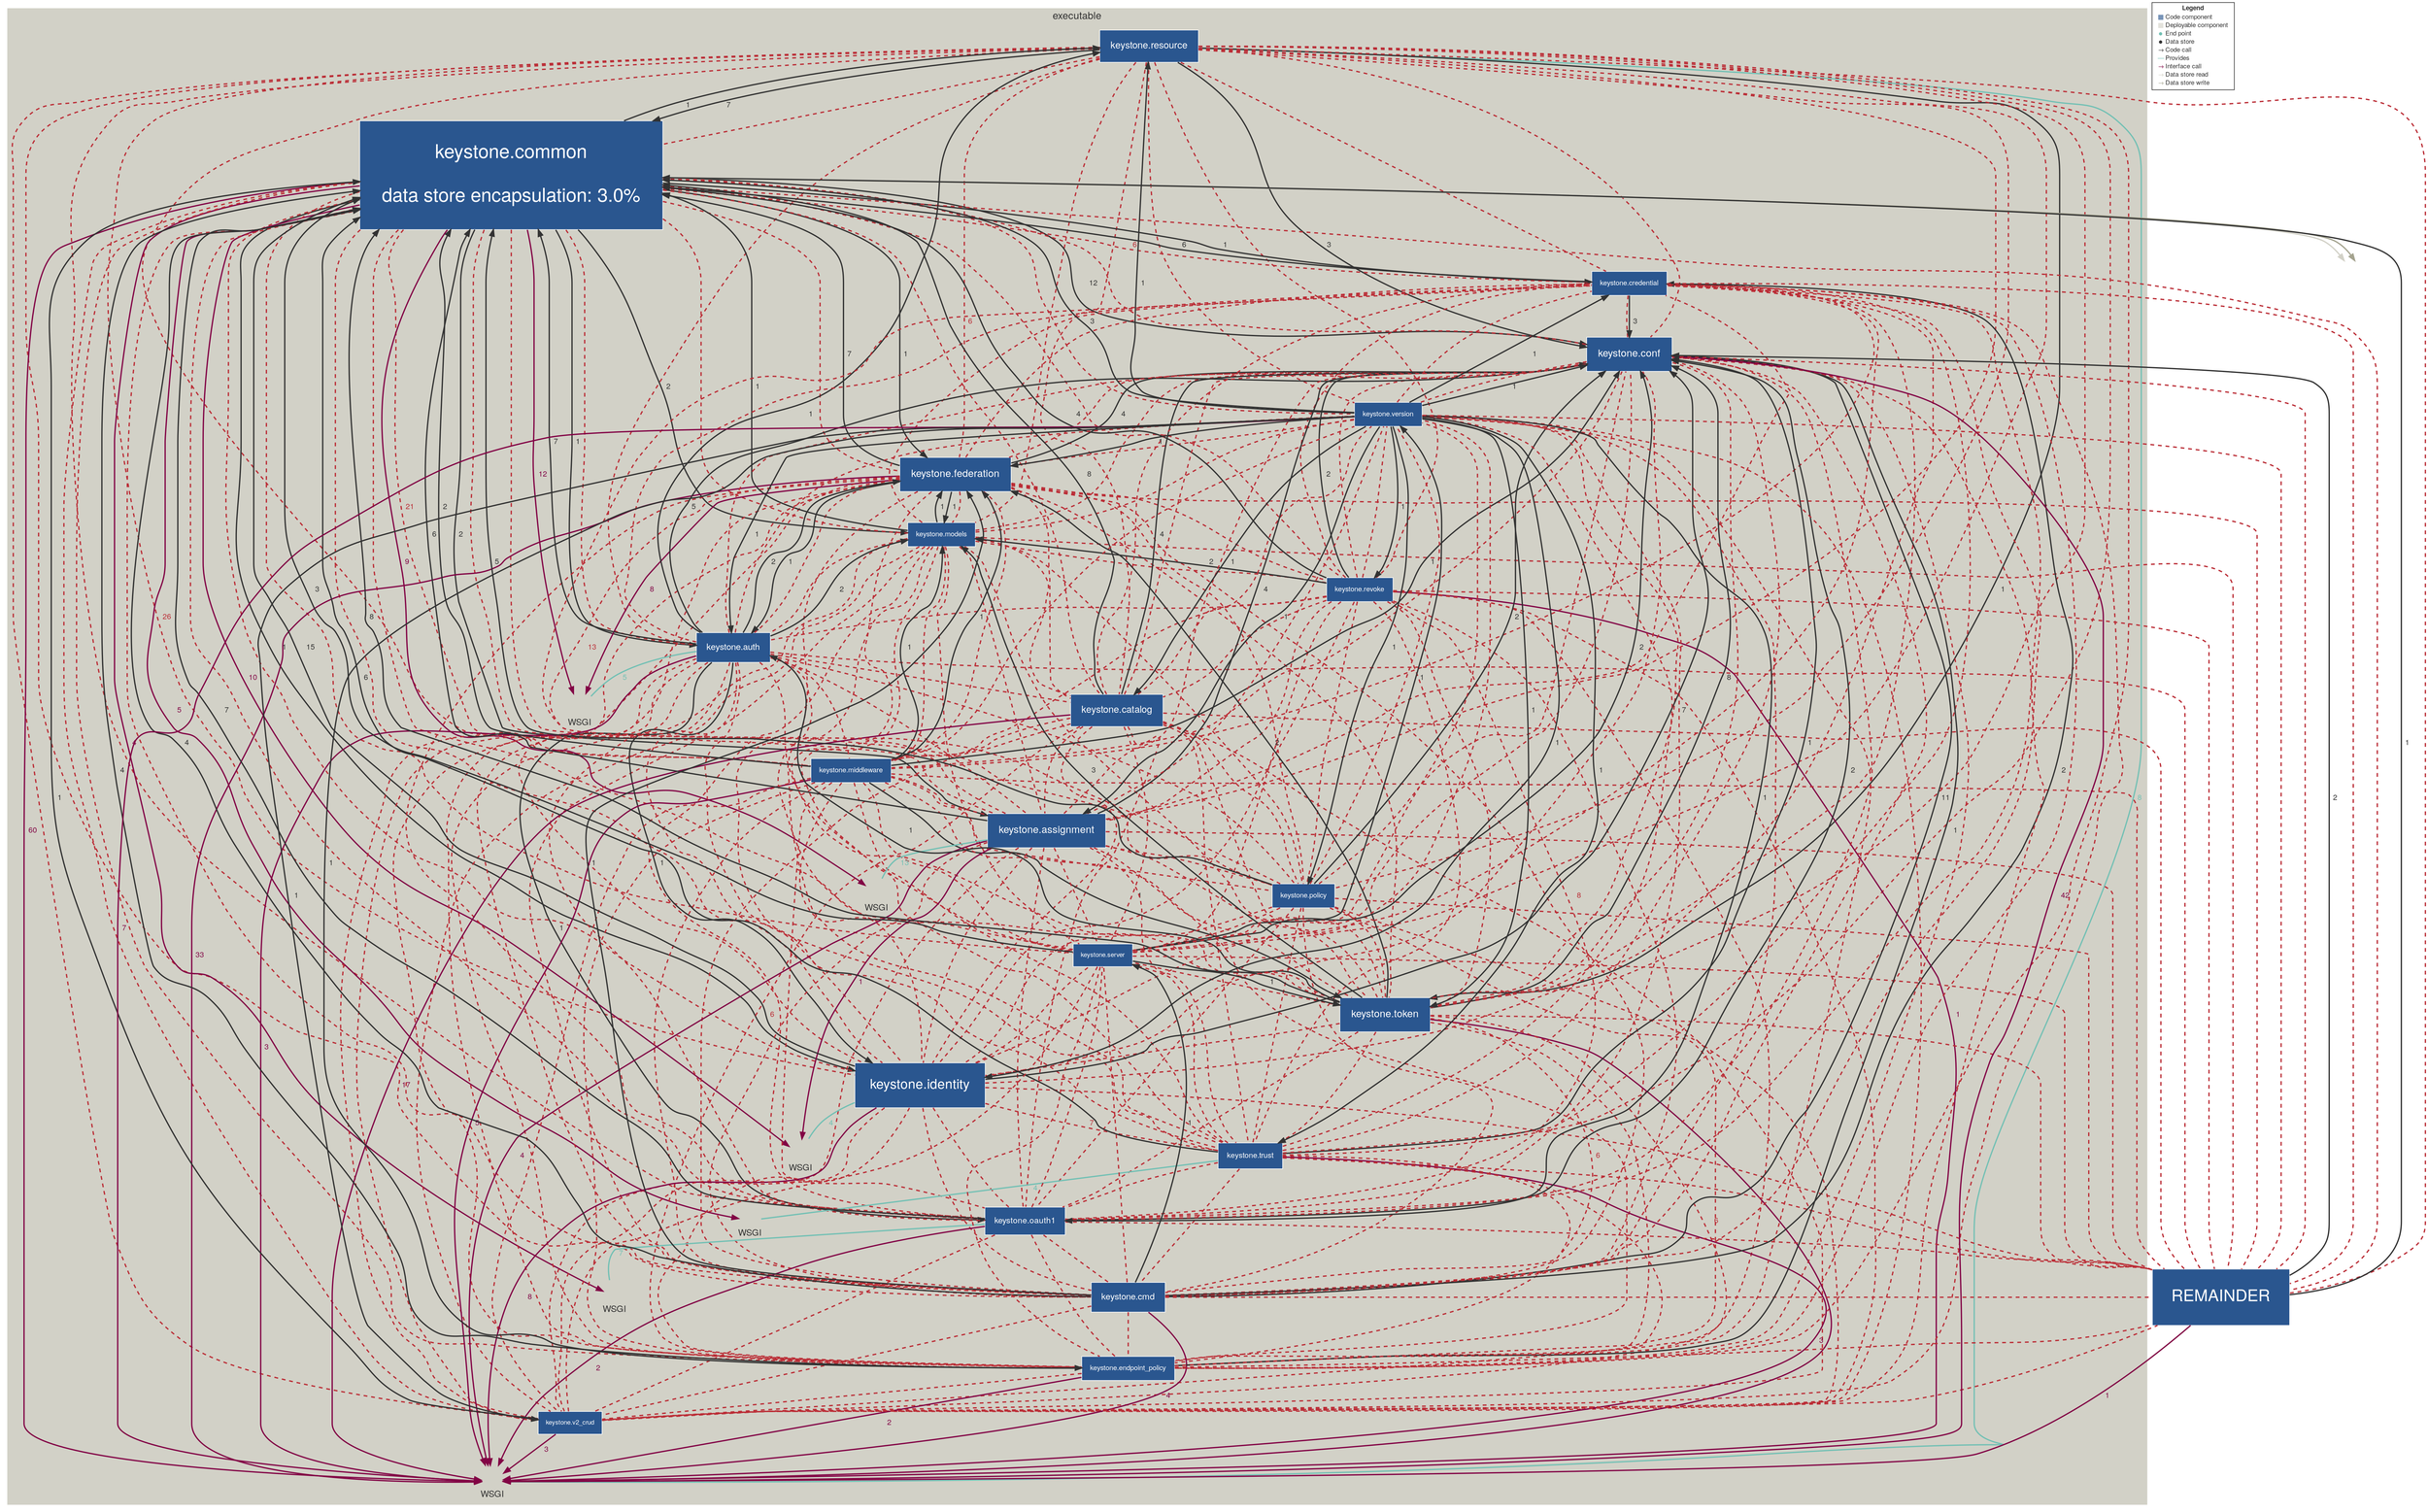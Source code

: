 digraph "Graph" {
compound=true
rankdir=TD
subgraph "cluster-keystone" {
style="filled"
color="#D2D1C7"
fontname="Helvetica Neue"
fontsize="16"
fontcolor="#323232"
label="executable"
"keystone.resource@keystone" [ shape="box" style="filled" fillcolor="#2A568F" penwidth="1" color="#FFFFFF" fontname="Helvetica Neue" fontcolor="#FFFFFF" fontsize="15" margin="0.24" label="keystone.resource" ]
"INTERFACE-WSGI@keystone.resource@keystone" [ shape="box" penwidth="0" fontname="Helvetica Neue" fontcolor="#323232" fontsize="14" image="icon-endpoint.png" width="0.500" height="0.750" fixedsize="true" labelloc="b" label="WSGI" ]
"keystone.common@keystone" [ shape="box" style="filled" fillcolor="#2A568F" penwidth="1" color="#FFFFFF" fontname="Helvetica Neue" fontcolor="#FFFFFF" fontsize="30" margin="0.48" label="keystone.common

data store encapsulation: 3.0%" ]
"keystone.federation@keystone" [ shape="box" style="filled" fillcolor="#2A568F" penwidth="1" color="#FFFFFF" fontname="Helvetica Neue" fontcolor="#FFFFFF" fontsize="16" margin="0.256" label="keystone.federation" ]
"keystone.models@keystone" [ shape="box" style="filled" fillcolor="#2A568F" penwidth="1" color="#FFFFFF" fontname="Helvetica Neue" fontcolor="#FFFFFF" fontsize="11" margin="0.176" label="keystone.models" ]
"keystone.revoke@keystone" [ shape="box" style="filled" fillcolor="#2A568F" penwidth="1" color="#FFFFFF" fontname="Helvetica Neue" fontcolor="#FFFFFF" fontsize="11" margin="0.176" label="keystone.revoke" ]
"keystone.auth@keystone" [ shape="box" style="filled" fillcolor="#2A568F" penwidth="1" color="#FFFFFF" fontname="Helvetica Neue" fontcolor="#FFFFFF" fontsize="14" margin="0.224" label="keystone.auth" ]
"INTERFACE-WSGI@keystone.auth@keystone" [ shape="box" penwidth="0" fontname="Helvetica Neue" fontcolor="#323232" fontsize="14" image="icon-endpoint.png" width="0.500" height="0.750" fixedsize="true" labelloc="b" label="WSGI" ]
"keystone.catalog@keystone" [ shape="box" style="filled" fillcolor="#2A568F" penwidth="1" color="#FFFFFF" fontname="Helvetica Neue" fontcolor="#FFFFFF" fontsize="15" margin="0.24" label="keystone.catalog" ]
"keystone.middleware@keystone" [ shape="box" style="filled" fillcolor="#2A568F" penwidth="1" color="#FFFFFF" fontname="Helvetica Neue" fontcolor="#FFFFFF" fontsize="11" margin="0.176" label="keystone.middleware" ]
"keystone.assignment@keystone" [ shape="box" style="filled" fillcolor="#2A568F" penwidth="1" color="#FFFFFF" fontname="Helvetica Neue" fontcolor="#FFFFFF" fontsize="16" margin="0.256" label="keystone.assignment" ]
"INTERFACE-WSGI@keystone.assignment@keystone" [ shape="box" penwidth="0" fontname="Helvetica Neue" fontcolor="#323232" fontsize="14" image="icon-endpoint.png" width="0.500" height="0.750" fixedsize="true" labelloc="b" label="WSGI" ]
"keystone.policy@keystone" [ shape="box" style="filled" fillcolor="#2A568F" penwidth="1" color="#FFFFFF" fontname="Helvetica Neue" fontcolor="#FFFFFF" fontsize="11" margin="0.176" label="keystone.policy" ]
"keystone.token@keystone" [ shape="box" style="filled" fillcolor="#2A568F" penwidth="1" color="#FFFFFF" fontname="Helvetica Neue" fontcolor="#FFFFFF" fontsize="16" margin="0.256" label="keystone.token" ]
"keystone.identity@keystone" [ shape="box" style="filled" fillcolor="#2A568F" penwidth="1" color="#FFFFFF" fontname="Helvetica Neue" fontcolor="#FFFFFF" fontsize="21" margin="0.336" label="keystone.identity" ]
"INTERFACE-WSGI@keystone.identity@keystone" [ shape="box" penwidth="0" fontname="Helvetica Neue" fontcolor="#323232" fontsize="14" image="icon-endpoint.png" width="0.500" height="0.750" fixedsize="true" labelloc="b" label="WSGI" ]
"keystone.trust@keystone" [ shape="box" style="filled" fillcolor="#2A568F" penwidth="1" color="#FFFFFF" fontname="Helvetica Neue" fontcolor="#FFFFFF" fontsize="12" margin="0.192" label="keystone.trust" ]
"INTERFACE-WSGI@keystone.trust@keystone" [ shape="box" penwidth="0" fontname="Helvetica Neue" fontcolor="#323232" fontsize="14" image="icon-endpoint.png" width="0.500" height="0.750" fixedsize="true" labelloc="b" label="WSGI" ]
"keystone.oauth1@keystone" [ shape="box" style="filled" fillcolor="#2A568F" penwidth="1" color="#FFFFFF" fontname="Helvetica Neue" fontcolor="#FFFFFF" fontsize="13" margin="0.20800000000000002" label="keystone.oauth1" ]
"INTERFACE-WSGI@keystone.oauth1@keystone" [ shape="box" penwidth="0" fontname="Helvetica Neue" fontcolor="#323232" fontsize="14" image="icon-endpoint.png" width="0.500" height="0.750" fixedsize="true" labelloc="b" label="WSGI" ]
"keystone.cmd@keystone" [ shape="box" style="filled" fillcolor="#2A568F" penwidth="1" color="#FFFFFF" fontname="Helvetica Neue" fontcolor="#FFFFFF" fontsize="14" margin="0.224" label="keystone.cmd" ]
"keystone.server@keystone" [ shape="box" style="filled" fillcolor="#2A568F" penwidth="1" color="#FFFFFF" fontname="Helvetica Neue" fontcolor="#FFFFFF" fontsize="10" margin="0.16" label="keystone.server" ]
"keystone.endpoint_policy@keystone" [ shape="box" style="filled" fillcolor="#2A568F" penwidth="1" color="#FFFFFF" fontname="Helvetica Neue" fontcolor="#FFFFFF" fontsize="11" margin="0.176" label="keystone.endpoint_policy" ]
"keystone.v2_crud@keystone" [ shape="box" style="filled" fillcolor="#2A568F" penwidth="1" color="#FFFFFF" fontname="Helvetica Neue" fontcolor="#FFFFFF" fontsize="10" margin="0.16" label="keystone.v2_crud" ]
"keystone.conf@keystone" [ shape="box" style="filled" fillcolor="#2A568F" penwidth="1" color="#FFFFFF" fontname="Helvetica Neue" fontcolor="#FFFFFF" fontsize="16" margin="0.256" label="keystone.conf" ]
"keystone.version@keystone" [ shape="box" style="filled" fillcolor="#2A568F" penwidth="1" color="#FFFFFF" fontname="Helvetica Neue" fontcolor="#FFFFFF" fontsize="11" margin="0.176" label="keystone.version" ]
"keystone.credential@keystone" [ shape="box" style="filled" fillcolor="#2A568F" penwidth="1" color="#FFFFFF" fontname="Helvetica Neue" fontcolor="#FFFFFF" fontsize="11" margin="0.176" label="keystone.credential" ]
}
"REMAINDER@NOT_DEPLOYED" [ shape="box" style="filled" fillcolor="#2A568F" penwidth="1" color="#FFFFFF" fontname="Helvetica Neue" fontcolor="#FFFFFF" fontsize="26" margin="0.41600000000000004" label="REMAINDER" ]
"15cd1788-1231-4e6e-9c41-bbcd42a2f4ff@NOT_DEPLOYED" [ shape="box" penwidth="0" fontname="Helvetica Neue" fontcolor="#323232" fontsize="16" image="icon-datastore.png" width="1.000" height="1.000" fixedsize="true" label="" ]
"keystone.resource@keystone" -> "keystone.common@keystone" [ penwidth="2" color="#323232" fontcolor="#323232" fontname="Helvetica Neue" fontsize="12" label="  7" ]
"keystone.resource@keystone" -> "keystone.token@keystone" [ penwidth="2" color="#323232" fontcolor="#323232" fontname="Helvetica Neue" fontsize="12" label="  1" ]
"keystone.resource@keystone" -> "keystone.conf@keystone" [ penwidth="2" color="#323232" fontcolor="#323232" fontname="Helvetica Neue" fontsize="12" label="  3" ]
"keystone.resource@keystone" -> "INTERFACE-WSGI@keystone.resource@keystone" [ penwidth="2" color="#72C0B4" fontcolor="#72C0B4" fontname="Helvetica Neue" fontsize="12" arrowhead="none" label="  8" ]
"keystone.common@keystone" -> "keystone.resource@keystone" [ penwidth="2" color="#323232" fontcolor="#323232" fontname="Helvetica Neue" fontsize="12" label="  1" ]
"keystone.common@keystone" -> "INTERFACE-WSGI@keystone.resource@keystone" [ penwidth="2" color="#820445" fontcolor="#820445" fontname="Helvetica Neue" fontsize="12" label="  60" ]
"keystone.common@keystone" -> "keystone.federation@keystone" [ penwidth="2" color="#323232" fontcolor="#323232" fontname="Helvetica Neue" fontsize="12" label="  1" ]
"keystone.common@keystone" -> "keystone.models@keystone" [ penwidth="2" color="#323232" fontcolor="#323232" fontname="Helvetica Neue" fontsize="12" label="  2" ]
"keystone.common@keystone" -> "keystone.auth@keystone" [ penwidth="2" color="#323232" fontcolor="#323232" fontname="Helvetica Neue" fontsize="12" label="  1" ]
"keystone.common@keystone" -> "INTERFACE-WSGI@keystone.auth@keystone" [ penwidth="2" color="#820445" fontcolor="#820445" fontname="Helvetica Neue" fontsize="12" label="  12" ]
"keystone.common@keystone" -> "keystone.assignment@keystone" [ penwidth="2" color="#323232" fontcolor="#323232" fontname="Helvetica Neue" fontsize="12" label="  2" ]
"keystone.common@keystone" -> "INTERFACE-WSGI@keystone.assignment@keystone" [ penwidth="2" color="#820445" fontcolor="#820445" fontname="Helvetica Neue" fontsize="12" label="  9" ]
"keystone.common@keystone" -> "keystone.identity@keystone" [ penwidth="2" color="#323232" fontcolor="#323232" fontname="Helvetica Neue" fontsize="12" label="  1" ]
"keystone.common@keystone" -> "INTERFACE-WSGI@keystone.identity@keystone" [ penwidth="2" color="#820445" fontcolor="#820445" fontname="Helvetica Neue" fontsize="12" label="  10" ]
"keystone.common@keystone" -> "INTERFACE-WSGI@keystone.trust@keystone" [ penwidth="2" color="#820445" fontcolor="#820445" fontname="Helvetica Neue" fontsize="12" label="  5" ]
"keystone.common@keystone" -> "INTERFACE-WSGI@keystone.oauth1@keystone" [ penwidth="2" color="#820445" fontcolor="#820445" fontname="Helvetica Neue" fontsize="12" label="  4" ]
"keystone.common@keystone" -> "keystone.conf@keystone" [ penwidth="2" color="#323232" fontcolor="#323232" fontname="Helvetica Neue" fontsize="12" label="  12" ]
"keystone.common@keystone" -> "keystone.credential@keystone" [ penwidth="2" color="#323232" fontcolor="#323232" fontname="Helvetica Neue" fontsize="12" label="  1" ]
"keystone.common@keystone" -> "15cd1788-1231-4e6e-9c41-bbcd42a2f4ff@NOT_DEPLOYED" [ penwidth="2" color="#D2D1C7" fontcolor="#D2D1C7" fontname="Helvetica Neue" fontsize="12" label="" ]
"keystone.common@keystone" -> "15cd1788-1231-4e6e-9c41-bbcd42a2f4ff@NOT_DEPLOYED" [ penwidth="2" color="#A4A38F" fontcolor="#A4A38F" fontname="Helvetica Neue" fontsize="12" label="" ]
"keystone.federation@keystone" -> "INTERFACE-WSGI@keystone.resource@keystone" [ penwidth="2" color="#820445" fontcolor="#820445" fontname="Helvetica Neue" fontsize="12" label="  33" ]
"keystone.federation@keystone" -> "keystone.common@keystone" [ penwidth="2" color="#323232" fontcolor="#323232" fontname="Helvetica Neue" fontsize="12" label="  7" ]
"keystone.federation@keystone" -> "keystone.models@keystone" [ penwidth="2" color="#323232" fontcolor="#323232" fontname="Helvetica Neue" fontsize="12" label="  1" ]
"keystone.federation@keystone" -> "keystone.auth@keystone" [ penwidth="2" color="#323232" fontcolor="#323232" fontname="Helvetica Neue" fontsize="12" label="  1" ]
"keystone.federation@keystone" -> "INTERFACE-WSGI@keystone.auth@keystone" [ penwidth="2" color="#820445" fontcolor="#820445" fontname="Helvetica Neue" fontsize="12" label="  8" ]
"keystone.federation@keystone" -> "keystone.conf@keystone" [ penwidth="2" color="#323232" fontcolor="#323232" fontname="Helvetica Neue" fontsize="12" label="  4" ]
"keystone.models@keystone" -> "keystone.common@keystone" [ penwidth="2" color="#323232" fontcolor="#323232" fontname="Helvetica Neue" fontsize="12" label="  1" ]
"keystone.models@keystone" -> "keystone.federation@keystone" [ penwidth="2" color="#323232" fontcolor="#323232" fontname="Helvetica Neue" fontsize="12" label="  1" ]
"keystone.revoke@keystone" -> "INTERFACE-WSGI@keystone.resource@keystone" [ penwidth="2" color="#820445" fontcolor="#820445" fontname="Helvetica Neue" fontsize="12" label="  1" ]
"keystone.revoke@keystone" -> "keystone.common@keystone" [ penwidth="2" color="#323232" fontcolor="#323232" fontname="Helvetica Neue" fontsize="12" label="  4" ]
"keystone.revoke@keystone" -> "keystone.models@keystone" [ penwidth="2" color="#323232" fontcolor="#323232" fontname="Helvetica Neue" fontsize="12" label="  2" ]
"keystone.revoke@keystone" -> "keystone.conf@keystone" [ penwidth="2" color="#323232" fontcolor="#323232" fontname="Helvetica Neue" fontsize="12" label="  2" ]
"keystone.auth@keystone" -> "keystone.resource@keystone" [ penwidth="2" color="#323232" fontcolor="#323232" fontname="Helvetica Neue" fontsize="12" label="  1" ]
"keystone.auth@keystone" -> "INTERFACE-WSGI@keystone.resource@keystone" [ penwidth="2" color="#820445" fontcolor="#820445" fontname="Helvetica Neue" fontsize="12" label="  3" ]
"keystone.auth@keystone" -> "keystone.common@keystone" [ penwidth="2" color="#323232" fontcolor="#323232" fontname="Helvetica Neue" fontsize="12" label="  7" ]
"keystone.auth@keystone" -> "keystone.federation@keystone" [ penwidth="2" color="#323232" fontcolor="#323232" fontname="Helvetica Neue" fontsize="12" label="  2" ]
"keystone.auth@keystone" -> "keystone.models@keystone" [ penwidth="2" color="#323232" fontcolor="#323232" fontname="Helvetica Neue" fontsize="12" label="  2" ]
"keystone.auth@keystone" -> "keystone.identity@keystone" [ penwidth="2" color="#323232" fontcolor="#323232" fontname="Helvetica Neue" fontsize="12" label="  1" ]
"keystone.auth@keystone" -> "keystone.oauth1@keystone" [ penwidth="2" color="#323232" fontcolor="#323232" fontname="Helvetica Neue" fontsize="12" label="  1" ]
"keystone.auth@keystone" -> "keystone.conf@keystone" [ penwidth="2" color="#323232" fontcolor="#323232" fontname="Helvetica Neue" fontsize="12" label="  5" ]
"keystone.auth@keystone" -> "INTERFACE-WSGI@keystone.auth@keystone" [ penwidth="2" color="#72C0B4" fontcolor="#72C0B4" fontname="Helvetica Neue" fontsize="12" arrowhead="none" label="  5" ]
"keystone.catalog@keystone" -> "INTERFACE-WSGI@keystone.resource@keystone" [ penwidth="2" color="#820445" fontcolor="#820445" fontname="Helvetica Neue" fontsize="12" label="  17" ]
"keystone.catalog@keystone" -> "keystone.common@keystone" [ penwidth="2" color="#323232" fontcolor="#323232" fontname="Helvetica Neue" fontsize="12" label="  8" ]
"keystone.catalog@keystone" -> "keystone.conf@keystone" [ penwidth="2" color="#323232" fontcolor="#323232" fontname="Helvetica Neue" fontsize="12" label="  4" ]
"keystone.middleware@keystone" -> "INTERFACE-WSGI@keystone.resource@keystone" [ penwidth="2" color="#820445" fontcolor="#820445" fontname="Helvetica Neue" fontsize="12" label="  5" ]
"keystone.middleware@keystone" -> "keystone.common@keystone" [ penwidth="2" color="#323232" fontcolor="#323232" fontname="Helvetica Neue" fontsize="12" label="  2" ]
"keystone.middleware@keystone" -> "keystone.federation@keystone" [ penwidth="2" color="#323232" fontcolor="#323232" fontname="Helvetica Neue" fontsize="12" label="  1" ]
"keystone.middleware@keystone" -> "keystone.models@keystone" [ penwidth="2" color="#323232" fontcolor="#323232" fontname="Helvetica Neue" fontsize="12" label="  1" ]
"keystone.middleware@keystone" -> "keystone.token@keystone" [ penwidth="2" color="#323232" fontcolor="#323232" fontname="Helvetica Neue" fontsize="12" label="  1" ]
"keystone.middleware@keystone" -> "keystone.conf@keystone" [ penwidth="2" color="#323232" fontcolor="#323232" fontname="Helvetica Neue" fontsize="12" label="  1" ]
"keystone.assignment@keystone" -> "INTERFACE-WSGI@keystone.resource@keystone" [ penwidth="2" color="#820445" fontcolor="#820445" fontname="Helvetica Neue" fontsize="12" label="  4" ]
"keystone.assignment@keystone" -> "keystone.common@keystone" [ penwidth="2" color="#323232" fontcolor="#323232" fontname="Helvetica Neue" fontsize="12" label="  6" ]
"keystone.assignment@keystone" -> "INTERFACE-WSGI@keystone.identity@keystone" [ penwidth="2" color="#820445" fontcolor="#820445" fontname="Helvetica Neue" fontsize="12" label="  1" ]
"keystone.assignment@keystone" -> "keystone.conf@keystone" [ penwidth="2" color="#323232" fontcolor="#323232" fontname="Helvetica Neue" fontsize="12" label="  4" ]
"keystone.assignment@keystone" -> "INTERFACE-WSGI@keystone.assignment@keystone" [ penwidth="2" color="#72C0B4" fontcolor="#72C0B4" fontname="Helvetica Neue" fontsize="12" arrowhead="none" label="  13" ]
"keystone.policy@keystone" -> "keystone.common@keystone" [ penwidth="2" color="#323232" fontcolor="#323232" fontname="Helvetica Neue" fontsize="12" label="  5" ]
"keystone.policy@keystone" -> "keystone.conf@keystone" [ penwidth="2" color="#323232" fontcolor="#323232" fontname="Helvetica Neue" fontsize="12" label="  2" ]
"keystone.token@keystone" -> "INTERFACE-WSGI@keystone.resource@keystone" [ penwidth="2" color="#820445" fontcolor="#820445" fontname="Helvetica Neue" fontsize="12" label="  1" ]
"keystone.token@keystone" -> "keystone.common@keystone" [ penwidth="2" color="#323232" fontcolor="#323232" fontname="Helvetica Neue" fontsize="12" label="  8" ]
"keystone.token@keystone" -> "keystone.federation@keystone" [ penwidth="2" color="#323232" fontcolor="#323232" fontname="Helvetica Neue" fontsize="12" label="  2" ]
"keystone.token@keystone" -> "keystone.models@keystone" [ penwidth="2" color="#323232" fontcolor="#323232" fontname="Helvetica Neue" fontsize="12" label="  3" ]
"keystone.token@keystone" -> "keystone.auth@keystone" [ penwidth="2" color="#323232" fontcolor="#323232" fontname="Helvetica Neue" fontsize="12" label="  1" ]
"keystone.token@keystone" -> "keystone.conf@keystone" [ penwidth="2" color="#323232" fontcolor="#323232" fontname="Helvetica Neue" fontsize="12" label="  8" ]
"keystone.identity@keystone" -> "INTERFACE-WSGI@keystone.resource@keystone" [ penwidth="2" color="#820445" fontcolor="#820445" fontname="Helvetica Neue" fontsize="12" label="  8" ]
"keystone.identity@keystone" -> "keystone.common@keystone" [ penwidth="2" color="#323232" fontcolor="#323232" fontname="Helvetica Neue" fontsize="12" label="  15" ]
"keystone.identity@keystone" -> "keystone.conf@keystone" [ penwidth="2" color="#323232" fontcolor="#323232" fontname="Helvetica Neue" fontsize="12" label="  7" ]
"keystone.identity@keystone" -> "INTERFACE-WSGI@keystone.identity@keystone" [ penwidth="2" color="#72C0B4" fontcolor="#72C0B4" fontname="Helvetica Neue" fontsize="12" arrowhead="none" label="  4" ]
"keystone.trust@keystone" -> "INTERFACE-WSGI@keystone.resource@keystone" [ penwidth="2" color="#820445" fontcolor="#820445" fontname="Helvetica Neue" fontsize="12" label="  3" ]
"keystone.trust@keystone" -> "keystone.common@keystone" [ penwidth="2" color="#323232" fontcolor="#323232" fontname="Helvetica Neue" fontsize="12" label="  6" ]
"keystone.trust@keystone" -> "keystone.conf@keystone" [ penwidth="2" color="#323232" fontcolor="#323232" fontname="Helvetica Neue" fontsize="12" label="  1" ]
"keystone.trust@keystone" -> "INTERFACE-WSGI@keystone.trust@keystone" [ penwidth="2" color="#72C0B4" fontcolor="#72C0B4" fontname="Helvetica Neue" fontsize="12" arrowhead="none" label="  4" ]
"keystone.oauth1@keystone" -> "INTERFACE-WSGI@keystone.resource@keystone" [ penwidth="2" color="#820445" fontcolor="#820445" fontname="Helvetica Neue" fontsize="12" label="  2" ]
"keystone.oauth1@keystone" -> "keystone.common@keystone" [ penwidth="2" color="#323232" fontcolor="#323232" fontname="Helvetica Neue" fontsize="12" label="  7" ]
"keystone.oauth1@keystone" -> "keystone.conf@keystone" [ penwidth="2" color="#323232" fontcolor="#323232" fontname="Helvetica Neue" fontsize="12" label="  2" ]
"keystone.oauth1@keystone" -> "INTERFACE-WSGI@keystone.oauth1@keystone" [ penwidth="2" color="#72C0B4" fontcolor="#72C0B4" fontname="Helvetica Neue" fontsize="12" arrowhead="none" label="  7" ]
"keystone.cmd@keystone" -> "INTERFACE-WSGI@keystone.resource@keystone" [ penwidth="2" color="#820445" fontcolor="#820445" fontname="Helvetica Neue" fontsize="12" label="  4" ]
"keystone.cmd@keystone" -> "keystone.common@keystone" [ penwidth="2" color="#323232" fontcolor="#323232" fontname="Helvetica Neue" fontsize="12" label="  4" ]
"keystone.cmd@keystone" -> "keystone.federation@keystone" [ penwidth="2" color="#323232" fontcolor="#323232" fontname="Helvetica Neue" fontsize="12" label="  1" ]
"keystone.cmd@keystone" -> "keystone.server@keystone" [ penwidth="2" color="#323232" fontcolor="#323232" fontname="Helvetica Neue" fontsize="12" label="  1" ]
"keystone.cmd@keystone" -> "keystone.conf@keystone" [ penwidth="2" color="#323232" fontcolor="#323232" fontname="Helvetica Neue" fontsize="12" label="  11" ]
"keystone.cmd@keystone" -> "keystone.credential@keystone" [ penwidth="2" color="#323232" fontcolor="#323232" fontname="Helvetica Neue" fontsize="12" label="  2" ]
"keystone.server@keystone" -> "keystone.common@keystone" [ penwidth="2" color="#323232" fontcolor="#323232" fontname="Helvetica Neue" fontsize="12" label="  3" ]
"keystone.server@keystone" -> "keystone.token@keystone" [ penwidth="2" color="#323232" fontcolor="#323232" fontname="Helvetica Neue" fontsize="12" label="  1" ]
"keystone.server@keystone" -> "keystone.conf@keystone" [ penwidth="2" color="#323232" fontcolor="#323232" fontname="Helvetica Neue" fontsize="12" label="  2" ]
"keystone.server@keystone" -> "keystone.version@keystone" [ penwidth="2" color="#323232" fontcolor="#323232" fontname="Helvetica Neue" fontsize="12" label="  1" ]
"keystone.endpoint_policy@keystone" -> "INTERFACE-WSGI@keystone.resource@keystone" [ penwidth="2" color="#820445" fontcolor="#820445" fontname="Helvetica Neue" fontsize="12" label="  2" ]
"keystone.endpoint_policy@keystone" -> "keystone.common@keystone" [ penwidth="2" color="#323232" fontcolor="#323232" fontname="Helvetica Neue" fontsize="12" label="  4" ]
"keystone.endpoint_policy@keystone" -> "keystone.conf@keystone" [ penwidth="2" color="#323232" fontcolor="#323232" fontname="Helvetica Neue" fontsize="12" label="  1" ]
"keystone.v2_crud@keystone" -> "INTERFACE-WSGI@keystone.resource@keystone" [ penwidth="2" color="#820445" fontcolor="#820445" fontname="Helvetica Neue" fontsize="12" label="  3" ]
"keystone.v2_crud@keystone" -> "keystone.common@keystone" [ penwidth="2" color="#323232" fontcolor="#323232" fontname="Helvetica Neue" fontsize="12" label="  1" ]
"keystone.conf@keystone" -> "INTERFACE-WSGI@keystone.resource@keystone" [ penwidth="2" color="#820445" fontcolor="#820445" fontname="Helvetica Neue" fontsize="12" label="  42" ]
"keystone.version@keystone" -> "keystone.resource@keystone" [ penwidth="2" color="#323232" fontcolor="#323232" fontname="Helvetica Neue" fontsize="12" label="  1" ]
"keystone.version@keystone" -> "INTERFACE-WSGI@keystone.resource@keystone" [ penwidth="2" color="#820445" fontcolor="#820445" fontname="Helvetica Neue" fontsize="12" label="  7" ]
"keystone.version@keystone" -> "keystone.common@keystone" [ penwidth="2" color="#323232" fontcolor="#323232" fontname="Helvetica Neue" fontsize="12" label="  3" ]
"keystone.version@keystone" -> "keystone.federation@keystone" [ penwidth="2" color="#323232" fontcolor="#323232" fontname="Helvetica Neue" fontsize="12" label="  1" ]
"keystone.version@keystone" -> "keystone.revoke@keystone" [ penwidth="2" color="#323232" fontcolor="#323232" fontname="Helvetica Neue" fontsize="12" label="  1" ]
"keystone.version@keystone" -> "keystone.auth@keystone" [ penwidth="2" color="#323232" fontcolor="#323232" fontname="Helvetica Neue" fontsize="12" label="  1" ]
"keystone.version@keystone" -> "keystone.catalog@keystone" [ penwidth="2" color="#323232" fontcolor="#323232" fontname="Helvetica Neue" fontsize="12" label="  1" ]
"keystone.version@keystone" -> "keystone.assignment@keystone" [ penwidth="2" color="#323232" fontcolor="#323232" fontname="Helvetica Neue" fontsize="12" label="  1" ]
"keystone.version@keystone" -> "keystone.policy@keystone" [ penwidth="2" color="#323232" fontcolor="#323232" fontname="Helvetica Neue" fontsize="12" label="  1" ]
"keystone.version@keystone" -> "keystone.token@keystone" [ penwidth="2" color="#323232" fontcolor="#323232" fontname="Helvetica Neue" fontsize="12" label="  1" ]
"keystone.version@keystone" -> "keystone.identity@keystone" [ penwidth="2" color="#323232" fontcolor="#323232" fontname="Helvetica Neue" fontsize="12" label="  1" ]
"keystone.version@keystone" -> "keystone.trust@keystone" [ penwidth="2" color="#323232" fontcolor="#323232" fontname="Helvetica Neue" fontsize="12" label="  1" ]
"keystone.version@keystone" -> "keystone.oauth1@keystone" [ penwidth="2" color="#323232" fontcolor="#323232" fontname="Helvetica Neue" fontsize="12" label="  1" ]
"keystone.version@keystone" -> "keystone.endpoint_policy@keystone" [ penwidth="2" color="#323232" fontcolor="#323232" fontname="Helvetica Neue" fontsize="12" label="  1" ]
"keystone.version@keystone" -> "keystone.v2_crud@keystone" [ penwidth="2" color="#323232" fontcolor="#323232" fontname="Helvetica Neue" fontsize="12" label="  1" ]
"keystone.version@keystone" -> "keystone.conf@keystone" [ penwidth="2" color="#323232" fontcolor="#323232" fontname="Helvetica Neue" fontsize="12" label="  1" ]
"keystone.version@keystone" -> "keystone.credential@keystone" [ penwidth="2" color="#323232" fontcolor="#323232" fontname="Helvetica Neue" fontsize="12" label="  1" ]
"keystone.credential@keystone" -> "keystone.common@keystone" [ penwidth="2" color="#323232" fontcolor="#323232" fontname="Helvetica Neue" fontsize="12" label="  6" ]
"keystone.credential@keystone" -> "keystone.conf@keystone" [ penwidth="2" color="#323232" fontcolor="#323232" fontname="Helvetica Neue" fontsize="12" label="  3" ]
"REMAINDER@NOT_DEPLOYED" -> "INTERFACE-WSGI@keystone.resource@keystone" [ penwidth="2" color="#820445" fontcolor="#820445" fontname="Helvetica Neue" fontsize="12" label="  1" ]
"REMAINDER@NOT_DEPLOYED" -> "keystone.common@keystone" [ penwidth="2" color="#323232" fontcolor="#323232" fontname="Helvetica Neue" fontsize="12" label="  1" ]
"REMAINDER@NOT_DEPLOYED" -> "keystone.conf@keystone" [ penwidth="2" color="#323232" fontcolor="#323232" fontname="Helvetica Neue" fontsize="12" label="  2" ]
"keystone.resource@keystone" -> "keystone.common@keystone" [ penwidth="2" color="#bb2d36" fontcolor="#bb2d36" fontname="Helvetica Neue" fontsize="12" arrowhead="both" style="dashed" label="" ]
"keystone.resource@keystone" -> "keystone.federation@keystone" [ penwidth="2" color="#bb2d36" fontcolor="#bb2d36" fontname="Helvetica Neue" fontsize="12" arrowhead="both" style="dashed" label="  6" ]
"keystone.resource@keystone" -> "keystone.models@keystone" [ penwidth="2" color="#bb2d36" fontcolor="#bb2d36" fontname="Helvetica Neue" fontsize="12" arrowhead="both" style="dashed" label="" ]
"keystone.resource@keystone" -> "keystone.revoke@keystone" [ penwidth="2" color="#bb2d36" fontcolor="#bb2d36" fontname="Helvetica Neue" fontsize="12" arrowhead="both" style="dashed" label="" ]
"keystone.resource@keystone" -> "keystone.auth@keystone" [ penwidth="2" color="#bb2d36" fontcolor="#bb2d36" fontname="Helvetica Neue" fontsize="12" arrowhead="both" style="dashed" label="" ]
"keystone.resource@keystone" -> "keystone.catalog@keystone" [ penwidth="2" color="#bb2d36" fontcolor="#bb2d36" fontname="Helvetica Neue" fontsize="12" arrowhead="both" style="dashed" label="" ]
"keystone.resource@keystone" -> "keystone.middleware@keystone" [ penwidth="2" color="#bb2d36" fontcolor="#bb2d36" fontname="Helvetica Neue" fontsize="12" arrowhead="both" style="dashed" label="" ]
"keystone.resource@keystone" -> "keystone.assignment@keystone" [ penwidth="2" color="#bb2d36" fontcolor="#bb2d36" fontname="Helvetica Neue" fontsize="12" arrowhead="both" style="dashed" label="" ]
"keystone.resource@keystone" -> "keystone.policy@keystone" [ penwidth="2" color="#bb2d36" fontcolor="#bb2d36" fontname="Helvetica Neue" fontsize="12" arrowhead="both" style="dashed" label="" ]
"keystone.resource@keystone" -> "keystone.token@keystone" [ penwidth="2" color="#bb2d36" fontcolor="#bb2d36" fontname="Helvetica Neue" fontsize="12" arrowhead="both" style="dashed" label="" ]
"keystone.resource@keystone" -> "keystone.identity@keystone" [ penwidth="2" color="#bb2d36" fontcolor="#bb2d36" fontname="Helvetica Neue" fontsize="12" arrowhead="both" style="dashed" label="  26" ]
"keystone.resource@keystone" -> "keystone.trust@keystone" [ penwidth="2" color="#bb2d36" fontcolor="#bb2d36" fontname="Helvetica Neue" fontsize="12" arrowhead="both" style="dashed" label="" ]
"keystone.resource@keystone" -> "keystone.oauth1@keystone" [ penwidth="2" color="#bb2d36" fontcolor="#bb2d36" fontname="Helvetica Neue" fontsize="12" arrowhead="both" style="dashed" label="" ]
"keystone.resource@keystone" -> "keystone.cmd@keystone" [ penwidth="2" color="#bb2d36" fontcolor="#bb2d36" fontname="Helvetica Neue" fontsize="12" arrowhead="both" style="dashed" label="" ]
"keystone.resource@keystone" -> "keystone.server@keystone" [ penwidth="2" color="#bb2d36" fontcolor="#bb2d36" fontname="Helvetica Neue" fontsize="12" arrowhead="both" style="dashed" label="" ]
"keystone.resource@keystone" -> "keystone.endpoint_policy@keystone" [ penwidth="2" color="#bb2d36" fontcolor="#bb2d36" fontname="Helvetica Neue" fontsize="12" arrowhead="both" style="dashed" label="" ]
"keystone.resource@keystone" -> "keystone.v2_crud@keystone" [ penwidth="2" color="#bb2d36" fontcolor="#bb2d36" fontname="Helvetica Neue" fontsize="12" arrowhead="both" style="dashed" label="" ]
"keystone.resource@keystone" -> "keystone.conf@keystone" [ penwidth="2" color="#bb2d36" fontcolor="#bb2d36" fontname="Helvetica Neue" fontsize="12" arrowhead="both" style="dashed" label="" ]
"keystone.resource@keystone" -> "keystone.version@keystone" [ penwidth="2" color="#bb2d36" fontcolor="#bb2d36" fontname="Helvetica Neue" fontsize="12" arrowhead="both" style="dashed" label="" ]
"keystone.resource@keystone" -> "keystone.credential@keystone" [ penwidth="2" color="#bb2d36" fontcolor="#bb2d36" fontname="Helvetica Neue" fontsize="12" arrowhead="both" style="dashed" label="" ]
"keystone.resource@keystone" -> "REMAINDER@NOT_DEPLOYED" [ penwidth="2" color="#bb2d36" fontcolor="#bb2d36" fontname="Helvetica Neue" fontsize="12" arrowhead="both" style="dashed" label="" ]
"keystone.common@keystone" -> "keystone.federation@keystone" [ penwidth="2" color="#bb2d36" fontcolor="#bb2d36" fontname="Helvetica Neue" fontsize="12" arrowhead="both" style="dashed" label="" ]
"keystone.common@keystone" -> "keystone.models@keystone" [ penwidth="2" color="#bb2d36" fontcolor="#bb2d36" fontname="Helvetica Neue" fontsize="12" arrowhead="both" style="dashed" label="" ]
"keystone.common@keystone" -> "keystone.revoke@keystone" [ penwidth="2" color="#bb2d36" fontcolor="#bb2d36" fontname="Helvetica Neue" fontsize="12" arrowhead="both" style="dashed" label="" ]
"keystone.common@keystone" -> "keystone.auth@keystone" [ penwidth="2" color="#bb2d36" fontcolor="#bb2d36" fontname="Helvetica Neue" fontsize="12" arrowhead="both" style="dashed" label="" ]
"keystone.common@keystone" -> "keystone.catalog@keystone" [ penwidth="2" color="#bb2d36" fontcolor="#bb2d36" fontname="Helvetica Neue" fontsize="12" arrowhead="both" style="dashed" label="" ]
"keystone.common@keystone" -> "keystone.middleware@keystone" [ penwidth="2" color="#bb2d36" fontcolor="#bb2d36" fontname="Helvetica Neue" fontsize="12" arrowhead="both" style="dashed" label="  21" ]
"keystone.common@keystone" -> "keystone.assignment@keystone" [ penwidth="2" color="#bb2d36" fontcolor="#bb2d36" fontname="Helvetica Neue" fontsize="12" arrowhead="both" style="dashed" label="" ]
"keystone.common@keystone" -> "keystone.policy@keystone" [ penwidth="2" color="#bb2d36" fontcolor="#bb2d36" fontname="Helvetica Neue" fontsize="12" arrowhead="both" style="dashed" label="" ]
"keystone.common@keystone" -> "keystone.token@keystone" [ penwidth="2" color="#bb2d36" fontcolor="#bb2d36" fontname="Helvetica Neue" fontsize="12" arrowhead="both" style="dashed" label="" ]
"keystone.common@keystone" -> "keystone.identity@keystone" [ penwidth="2" color="#bb2d36" fontcolor="#bb2d36" fontname="Helvetica Neue" fontsize="12" arrowhead="both" style="dashed" label="" ]
"keystone.common@keystone" -> "keystone.trust@keystone" [ penwidth="2" color="#bb2d36" fontcolor="#bb2d36" fontname="Helvetica Neue" fontsize="12" arrowhead="both" style="dashed" label="" ]
"keystone.common@keystone" -> "keystone.oauth1@keystone" [ penwidth="2" color="#bb2d36" fontcolor="#bb2d36" fontname="Helvetica Neue" fontsize="12" arrowhead="both" style="dashed" label="" ]
"keystone.common@keystone" -> "keystone.cmd@keystone" [ penwidth="2" color="#bb2d36" fontcolor="#bb2d36" fontname="Helvetica Neue" fontsize="12" arrowhead="both" style="dashed" label="" ]
"keystone.common@keystone" -> "keystone.server@keystone" [ penwidth="2" color="#bb2d36" fontcolor="#bb2d36" fontname="Helvetica Neue" fontsize="12" arrowhead="both" style="dashed" label="" ]
"keystone.common@keystone" -> "keystone.endpoint_policy@keystone" [ penwidth="2" color="#bb2d36" fontcolor="#bb2d36" fontname="Helvetica Neue" fontsize="12" arrowhead="both" style="dashed" label="" ]
"keystone.common@keystone" -> "keystone.v2_crud@keystone" [ penwidth="2" color="#bb2d36" fontcolor="#bb2d36" fontname="Helvetica Neue" fontsize="12" arrowhead="both" style="dashed" label="" ]
"keystone.common@keystone" -> "keystone.conf@keystone" [ penwidth="2" color="#bb2d36" fontcolor="#bb2d36" fontname="Helvetica Neue" fontsize="12" arrowhead="both" style="dashed" label="" ]
"keystone.common@keystone" -> "keystone.version@keystone" [ penwidth="2" color="#bb2d36" fontcolor="#bb2d36" fontname="Helvetica Neue" fontsize="12" arrowhead="both" style="dashed" label="" ]
"keystone.common@keystone" -> "keystone.credential@keystone" [ penwidth="2" color="#bb2d36" fontcolor="#bb2d36" fontname="Helvetica Neue" fontsize="12" arrowhead="both" style="dashed" label="  6" ]
"keystone.common@keystone" -> "REMAINDER@NOT_DEPLOYED" [ penwidth="2" color="#bb2d36" fontcolor="#bb2d36" fontname="Helvetica Neue" fontsize="12" arrowhead="both" style="dashed" label="" ]
"keystone.federation@keystone" -> "keystone.models@keystone" [ penwidth="2" color="#bb2d36" fontcolor="#bb2d36" fontname="Helvetica Neue" fontsize="12" arrowhead="both" style="dashed" label="" ]
"keystone.federation@keystone" -> "keystone.revoke@keystone" [ penwidth="2" color="#bb2d36" fontcolor="#bb2d36" fontname="Helvetica Neue" fontsize="12" arrowhead="both" style="dashed" label="" ]
"keystone.federation@keystone" -> "keystone.auth@keystone" [ penwidth="2" color="#bb2d36" fontcolor="#bb2d36" fontname="Helvetica Neue" fontsize="12" arrowhead="both" style="dashed" label="" ]
"keystone.federation@keystone" -> "keystone.catalog@keystone" [ penwidth="2" color="#bb2d36" fontcolor="#bb2d36" fontname="Helvetica Neue" fontsize="12" arrowhead="both" style="dashed" label="" ]
"keystone.federation@keystone" -> "keystone.middleware@keystone" [ penwidth="2" color="#bb2d36" fontcolor="#bb2d36" fontname="Helvetica Neue" fontsize="12" arrowhead="both" style="dashed" label="" ]
"keystone.federation@keystone" -> "keystone.assignment@keystone" [ penwidth="2" color="#bb2d36" fontcolor="#bb2d36" fontname="Helvetica Neue" fontsize="12" arrowhead="both" style="dashed" label="  13" ]
"keystone.federation@keystone" -> "keystone.policy@keystone" [ penwidth="2" color="#bb2d36" fontcolor="#bb2d36" fontname="Helvetica Neue" fontsize="12" arrowhead="both" style="dashed" label="" ]
"keystone.federation@keystone" -> "keystone.token@keystone" [ penwidth="2" color="#bb2d36" fontcolor="#bb2d36" fontname="Helvetica Neue" fontsize="12" arrowhead="both" style="dashed" label="" ]
"keystone.federation@keystone" -> "keystone.identity@keystone" [ penwidth="2" color="#bb2d36" fontcolor="#bb2d36" fontname="Helvetica Neue" fontsize="12" arrowhead="both" style="dashed" label="" ]
"keystone.federation@keystone" -> "keystone.trust@keystone" [ penwidth="2" color="#bb2d36" fontcolor="#bb2d36" fontname="Helvetica Neue" fontsize="12" arrowhead="both" style="dashed" label="" ]
"keystone.federation@keystone" -> "keystone.oauth1@keystone" [ penwidth="2" color="#bb2d36" fontcolor="#bb2d36" fontname="Helvetica Neue" fontsize="12" arrowhead="both" style="dashed" label="" ]
"keystone.federation@keystone" -> "keystone.cmd@keystone" [ penwidth="2" color="#bb2d36" fontcolor="#bb2d36" fontname="Helvetica Neue" fontsize="12" arrowhead="both" style="dashed" label="" ]
"keystone.federation@keystone" -> "keystone.server@keystone" [ penwidth="2" color="#bb2d36" fontcolor="#bb2d36" fontname="Helvetica Neue" fontsize="12" arrowhead="both" style="dashed" label="" ]
"keystone.federation@keystone" -> "keystone.endpoint_policy@keystone" [ penwidth="2" color="#bb2d36" fontcolor="#bb2d36" fontname="Helvetica Neue" fontsize="12" arrowhead="both" style="dashed" label="" ]
"keystone.federation@keystone" -> "keystone.v2_crud@keystone" [ penwidth="2" color="#bb2d36" fontcolor="#bb2d36" fontname="Helvetica Neue" fontsize="12" arrowhead="both" style="dashed" label="" ]
"keystone.federation@keystone" -> "keystone.conf@keystone" [ penwidth="2" color="#bb2d36" fontcolor="#bb2d36" fontname="Helvetica Neue" fontsize="12" arrowhead="both" style="dashed" label="" ]
"keystone.federation@keystone" -> "keystone.version@keystone" [ penwidth="2" color="#bb2d36" fontcolor="#bb2d36" fontname="Helvetica Neue" fontsize="12" arrowhead="both" style="dashed" label="" ]
"keystone.federation@keystone" -> "keystone.credential@keystone" [ penwidth="2" color="#bb2d36" fontcolor="#bb2d36" fontname="Helvetica Neue" fontsize="12" arrowhead="both" style="dashed" label="" ]
"keystone.federation@keystone" -> "REMAINDER@NOT_DEPLOYED" [ penwidth="2" color="#bb2d36" fontcolor="#bb2d36" fontname="Helvetica Neue" fontsize="12" arrowhead="both" style="dashed" label="" ]
"keystone.models@keystone" -> "keystone.revoke@keystone" [ penwidth="2" color="#bb2d36" fontcolor="#bb2d36" fontname="Helvetica Neue" fontsize="12" arrowhead="both" style="dashed" label="" ]
"keystone.models@keystone" -> "keystone.auth@keystone" [ penwidth="2" color="#bb2d36" fontcolor="#bb2d36" fontname="Helvetica Neue" fontsize="12" arrowhead="both" style="dashed" label="" ]
"keystone.models@keystone" -> "keystone.catalog@keystone" [ penwidth="2" color="#bb2d36" fontcolor="#bb2d36" fontname="Helvetica Neue" fontsize="12" arrowhead="both" style="dashed" label="" ]
"keystone.models@keystone" -> "keystone.middleware@keystone" [ penwidth="2" color="#bb2d36" fontcolor="#bb2d36" fontname="Helvetica Neue" fontsize="12" arrowhead="both" style="dashed" label="" ]
"keystone.models@keystone" -> "keystone.assignment@keystone" [ penwidth="2" color="#bb2d36" fontcolor="#bb2d36" fontname="Helvetica Neue" fontsize="12" arrowhead="both" style="dashed" label="" ]
"keystone.models@keystone" -> "keystone.policy@keystone" [ penwidth="2" color="#bb2d36" fontcolor="#bb2d36" fontname="Helvetica Neue" fontsize="12" arrowhead="both" style="dashed" label="" ]
"keystone.models@keystone" -> "keystone.token@keystone" [ penwidth="2" color="#bb2d36" fontcolor="#bb2d36" fontname="Helvetica Neue" fontsize="12" arrowhead="both" style="dashed" label="" ]
"keystone.models@keystone" -> "keystone.identity@keystone" [ penwidth="2" color="#bb2d36" fontcolor="#bb2d36" fontname="Helvetica Neue" fontsize="12" arrowhead="both" style="dashed" label="" ]
"keystone.models@keystone" -> "keystone.trust@keystone" [ penwidth="2" color="#bb2d36" fontcolor="#bb2d36" fontname="Helvetica Neue" fontsize="12" arrowhead="both" style="dashed" label="" ]
"keystone.models@keystone" -> "keystone.oauth1@keystone" [ penwidth="2" color="#bb2d36" fontcolor="#bb2d36" fontname="Helvetica Neue" fontsize="12" arrowhead="both" style="dashed" label="" ]
"keystone.models@keystone" -> "keystone.cmd@keystone" [ penwidth="2" color="#bb2d36" fontcolor="#bb2d36" fontname="Helvetica Neue" fontsize="12" arrowhead="both" style="dashed" label="" ]
"keystone.models@keystone" -> "keystone.server@keystone" [ penwidth="2" color="#bb2d36" fontcolor="#bb2d36" fontname="Helvetica Neue" fontsize="12" arrowhead="both" style="dashed" label="" ]
"keystone.models@keystone" -> "keystone.endpoint_policy@keystone" [ penwidth="2" color="#bb2d36" fontcolor="#bb2d36" fontname="Helvetica Neue" fontsize="12" arrowhead="both" style="dashed" label="" ]
"keystone.models@keystone" -> "keystone.v2_crud@keystone" [ penwidth="2" color="#bb2d36" fontcolor="#bb2d36" fontname="Helvetica Neue" fontsize="12" arrowhead="both" style="dashed" label="" ]
"keystone.models@keystone" -> "keystone.conf@keystone" [ penwidth="2" color="#bb2d36" fontcolor="#bb2d36" fontname="Helvetica Neue" fontsize="12" arrowhead="both" style="dashed" label="" ]
"keystone.models@keystone" -> "keystone.version@keystone" [ penwidth="2" color="#bb2d36" fontcolor="#bb2d36" fontname="Helvetica Neue" fontsize="12" arrowhead="both" style="dashed" label="" ]
"keystone.models@keystone" -> "keystone.credential@keystone" [ penwidth="2" color="#bb2d36" fontcolor="#bb2d36" fontname="Helvetica Neue" fontsize="12" arrowhead="both" style="dashed" label="" ]
"keystone.models@keystone" -> "REMAINDER@NOT_DEPLOYED" [ penwidth="2" color="#bb2d36" fontcolor="#bb2d36" fontname="Helvetica Neue" fontsize="12" arrowhead="both" style="dashed" label="" ]
"keystone.revoke@keystone" -> "keystone.auth@keystone" [ penwidth="2" color="#bb2d36" fontcolor="#bb2d36" fontname="Helvetica Neue" fontsize="12" arrowhead="both" style="dashed" label="" ]
"keystone.revoke@keystone" -> "keystone.catalog@keystone" [ penwidth="2" color="#bb2d36" fontcolor="#bb2d36" fontname="Helvetica Neue" fontsize="12" arrowhead="both" style="dashed" label="" ]
"keystone.revoke@keystone" -> "keystone.middleware@keystone" [ penwidth="2" color="#bb2d36" fontcolor="#bb2d36" fontname="Helvetica Neue" fontsize="12" arrowhead="both" style="dashed" label="" ]
"keystone.revoke@keystone" -> "keystone.assignment@keystone" [ penwidth="2" color="#bb2d36" fontcolor="#bb2d36" fontname="Helvetica Neue" fontsize="12" arrowhead="both" style="dashed" label="" ]
"keystone.revoke@keystone" -> "keystone.policy@keystone" [ penwidth="2" color="#bb2d36" fontcolor="#bb2d36" fontname="Helvetica Neue" fontsize="12" arrowhead="both" style="dashed" label="" ]
"keystone.revoke@keystone" -> "keystone.token@keystone" [ penwidth="2" color="#bb2d36" fontcolor="#bb2d36" fontname="Helvetica Neue" fontsize="12" arrowhead="both" style="dashed" label="" ]
"keystone.revoke@keystone" -> "keystone.identity@keystone" [ penwidth="2" color="#bb2d36" fontcolor="#bb2d36" fontname="Helvetica Neue" fontsize="12" arrowhead="both" style="dashed" label="" ]
"keystone.revoke@keystone" -> "keystone.trust@keystone" [ penwidth="2" color="#bb2d36" fontcolor="#bb2d36" fontname="Helvetica Neue" fontsize="12" arrowhead="both" style="dashed" label="" ]
"keystone.revoke@keystone" -> "keystone.oauth1@keystone" [ penwidth="2" color="#bb2d36" fontcolor="#bb2d36" fontname="Helvetica Neue" fontsize="12" arrowhead="both" style="dashed" label="  8" ]
"keystone.revoke@keystone" -> "keystone.cmd@keystone" [ penwidth="2" color="#bb2d36" fontcolor="#bb2d36" fontname="Helvetica Neue" fontsize="12" arrowhead="both" style="dashed" label="" ]
"keystone.revoke@keystone" -> "keystone.server@keystone" [ penwidth="2" color="#bb2d36" fontcolor="#bb2d36" fontname="Helvetica Neue" fontsize="12" arrowhead="both" style="dashed" label="" ]
"keystone.revoke@keystone" -> "keystone.endpoint_policy@keystone" [ penwidth="2" color="#bb2d36" fontcolor="#bb2d36" fontname="Helvetica Neue" fontsize="12" arrowhead="both" style="dashed" label="" ]
"keystone.revoke@keystone" -> "keystone.v2_crud@keystone" [ penwidth="2" color="#bb2d36" fontcolor="#bb2d36" fontname="Helvetica Neue" fontsize="12" arrowhead="both" style="dashed" label="" ]
"keystone.revoke@keystone" -> "keystone.conf@keystone" [ penwidth="2" color="#bb2d36" fontcolor="#bb2d36" fontname="Helvetica Neue" fontsize="12" arrowhead="both" style="dashed" label="" ]
"keystone.revoke@keystone" -> "keystone.version@keystone" [ penwidth="2" color="#bb2d36" fontcolor="#bb2d36" fontname="Helvetica Neue" fontsize="12" arrowhead="both" style="dashed" label="" ]
"keystone.revoke@keystone" -> "keystone.credential@keystone" [ penwidth="2" color="#bb2d36" fontcolor="#bb2d36" fontname="Helvetica Neue" fontsize="12" arrowhead="both" style="dashed" label="" ]
"keystone.revoke@keystone" -> "REMAINDER@NOT_DEPLOYED" [ penwidth="2" color="#bb2d36" fontcolor="#bb2d36" fontname="Helvetica Neue" fontsize="12" arrowhead="both" style="dashed" label="" ]
"keystone.auth@keystone" -> "keystone.catalog@keystone" [ penwidth="2" color="#bb2d36" fontcolor="#bb2d36" fontname="Helvetica Neue" fontsize="12" arrowhead="both" style="dashed" label="" ]
"keystone.auth@keystone" -> "keystone.middleware@keystone" [ penwidth="2" color="#bb2d36" fontcolor="#bb2d36" fontname="Helvetica Neue" fontsize="12" arrowhead="both" style="dashed" label="" ]
"keystone.auth@keystone" -> "keystone.assignment@keystone" [ penwidth="2" color="#bb2d36" fontcolor="#bb2d36" fontname="Helvetica Neue" fontsize="12" arrowhead="both" style="dashed" label="" ]
"keystone.auth@keystone" -> "keystone.policy@keystone" [ penwidth="2" color="#bb2d36" fontcolor="#bb2d36" fontname="Helvetica Neue" fontsize="12" arrowhead="both" style="dashed" label="" ]
"keystone.auth@keystone" -> "keystone.token@keystone" [ penwidth="2" color="#bb2d36" fontcolor="#bb2d36" fontname="Helvetica Neue" fontsize="12" arrowhead="both" style="dashed" label="" ]
"keystone.auth@keystone" -> "keystone.identity@keystone" [ penwidth="2" color="#bb2d36" fontcolor="#bb2d36" fontname="Helvetica Neue" fontsize="12" arrowhead="both" style="dashed" label="" ]
"keystone.auth@keystone" -> "keystone.trust@keystone" [ penwidth="2" color="#bb2d36" fontcolor="#bb2d36" fontname="Helvetica Neue" fontsize="12" arrowhead="both" style="dashed" label="" ]
"keystone.auth@keystone" -> "keystone.oauth1@keystone" [ penwidth="2" color="#bb2d36" fontcolor="#bb2d36" fontname="Helvetica Neue" fontsize="12" arrowhead="both" style="dashed" label="" ]
"keystone.auth@keystone" -> "keystone.cmd@keystone" [ penwidth="2" color="#bb2d36" fontcolor="#bb2d36" fontname="Helvetica Neue" fontsize="12" arrowhead="both" style="dashed" label="" ]
"keystone.auth@keystone" -> "keystone.server@keystone" [ penwidth="2" color="#bb2d36" fontcolor="#bb2d36" fontname="Helvetica Neue" fontsize="12" arrowhead="both" style="dashed" label="" ]
"keystone.auth@keystone" -> "keystone.endpoint_policy@keystone" [ penwidth="2" color="#bb2d36" fontcolor="#bb2d36" fontname="Helvetica Neue" fontsize="12" arrowhead="both" style="dashed" label="" ]
"keystone.auth@keystone" -> "keystone.v2_crud@keystone" [ penwidth="2" color="#bb2d36" fontcolor="#bb2d36" fontname="Helvetica Neue" fontsize="12" arrowhead="both" style="dashed" label="" ]
"keystone.auth@keystone" -> "keystone.conf@keystone" [ penwidth="2" color="#bb2d36" fontcolor="#bb2d36" fontname="Helvetica Neue" fontsize="12" arrowhead="both" style="dashed" label="" ]
"keystone.auth@keystone" -> "keystone.version@keystone" [ penwidth="2" color="#bb2d36" fontcolor="#bb2d36" fontname="Helvetica Neue" fontsize="12" arrowhead="both" style="dashed" label="" ]
"keystone.auth@keystone" -> "keystone.credential@keystone" [ penwidth="2" color="#bb2d36" fontcolor="#bb2d36" fontname="Helvetica Neue" fontsize="12" arrowhead="both" style="dashed" label="" ]
"keystone.auth@keystone" -> "REMAINDER@NOT_DEPLOYED" [ penwidth="2" color="#bb2d36" fontcolor="#bb2d36" fontname="Helvetica Neue" fontsize="12" arrowhead="both" style="dashed" label="" ]
"keystone.catalog@keystone" -> "keystone.middleware@keystone" [ penwidth="2" color="#bb2d36" fontcolor="#bb2d36" fontname="Helvetica Neue" fontsize="12" arrowhead="both" style="dashed" label="" ]
"keystone.catalog@keystone" -> "keystone.assignment@keystone" [ penwidth="2" color="#bb2d36" fontcolor="#bb2d36" fontname="Helvetica Neue" fontsize="12" arrowhead="both" style="dashed" label="" ]
"keystone.catalog@keystone" -> "keystone.policy@keystone" [ penwidth="2" color="#bb2d36" fontcolor="#bb2d36" fontname="Helvetica Neue" fontsize="12" arrowhead="both" style="dashed" label="" ]
"keystone.catalog@keystone" -> "keystone.token@keystone" [ penwidth="2" color="#bb2d36" fontcolor="#bb2d36" fontname="Helvetica Neue" fontsize="12" arrowhead="both" style="dashed" label="" ]
"keystone.catalog@keystone" -> "keystone.identity@keystone" [ penwidth="2" color="#bb2d36" fontcolor="#bb2d36" fontname="Helvetica Neue" fontsize="12" arrowhead="both" style="dashed" label="" ]
"keystone.catalog@keystone" -> "keystone.trust@keystone" [ penwidth="2" color="#bb2d36" fontcolor="#bb2d36" fontname="Helvetica Neue" fontsize="12" arrowhead="both" style="dashed" label="" ]
"keystone.catalog@keystone" -> "keystone.oauth1@keystone" [ penwidth="2" color="#bb2d36" fontcolor="#bb2d36" fontname="Helvetica Neue" fontsize="12" arrowhead="both" style="dashed" label="" ]
"keystone.catalog@keystone" -> "keystone.cmd@keystone" [ penwidth="2" color="#bb2d36" fontcolor="#bb2d36" fontname="Helvetica Neue" fontsize="12" arrowhead="both" style="dashed" label="" ]
"keystone.catalog@keystone" -> "keystone.server@keystone" [ penwidth="2" color="#bb2d36" fontcolor="#bb2d36" fontname="Helvetica Neue" fontsize="12" arrowhead="both" style="dashed" label="" ]
"keystone.catalog@keystone" -> "keystone.endpoint_policy@keystone" [ penwidth="2" color="#bb2d36" fontcolor="#bb2d36" fontname="Helvetica Neue" fontsize="12" arrowhead="both" style="dashed" label="  6" ]
"keystone.catalog@keystone" -> "keystone.v2_crud@keystone" [ penwidth="2" color="#bb2d36" fontcolor="#bb2d36" fontname="Helvetica Neue" fontsize="12" arrowhead="both" style="dashed" label="" ]
"keystone.catalog@keystone" -> "keystone.conf@keystone" [ penwidth="2" color="#bb2d36" fontcolor="#bb2d36" fontname="Helvetica Neue" fontsize="12" arrowhead="both" style="dashed" label="" ]
"keystone.catalog@keystone" -> "keystone.version@keystone" [ penwidth="2" color="#bb2d36" fontcolor="#bb2d36" fontname="Helvetica Neue" fontsize="12" arrowhead="both" style="dashed" label="" ]
"keystone.catalog@keystone" -> "keystone.credential@keystone" [ penwidth="2" color="#bb2d36" fontcolor="#bb2d36" fontname="Helvetica Neue" fontsize="12" arrowhead="both" style="dashed" label="" ]
"keystone.catalog@keystone" -> "REMAINDER@NOT_DEPLOYED" [ penwidth="2" color="#bb2d36" fontcolor="#bb2d36" fontname="Helvetica Neue" fontsize="12" arrowhead="both" style="dashed" label="" ]
"keystone.middleware@keystone" -> "keystone.assignment@keystone" [ penwidth="2" color="#bb2d36" fontcolor="#bb2d36" fontname="Helvetica Neue" fontsize="12" arrowhead="both" style="dashed" label="" ]
"keystone.middleware@keystone" -> "keystone.policy@keystone" [ penwidth="2" color="#bb2d36" fontcolor="#bb2d36" fontname="Helvetica Neue" fontsize="12" arrowhead="both" style="dashed" label="" ]
"keystone.middleware@keystone" -> "keystone.token@keystone" [ penwidth="2" color="#bb2d36" fontcolor="#bb2d36" fontname="Helvetica Neue" fontsize="12" arrowhead="both" style="dashed" label="" ]
"keystone.middleware@keystone" -> "keystone.identity@keystone" [ penwidth="2" color="#bb2d36" fontcolor="#bb2d36" fontname="Helvetica Neue" fontsize="12" arrowhead="both" style="dashed" label="" ]
"keystone.middleware@keystone" -> "keystone.trust@keystone" [ penwidth="2" color="#bb2d36" fontcolor="#bb2d36" fontname="Helvetica Neue" fontsize="12" arrowhead="both" style="dashed" label="" ]
"keystone.middleware@keystone" -> "keystone.oauth1@keystone" [ penwidth="2" color="#bb2d36" fontcolor="#bb2d36" fontname="Helvetica Neue" fontsize="12" arrowhead="both" style="dashed" label="" ]
"keystone.middleware@keystone" -> "keystone.cmd@keystone" [ penwidth="2" color="#bb2d36" fontcolor="#bb2d36" fontname="Helvetica Neue" fontsize="12" arrowhead="both" style="dashed" label="" ]
"keystone.middleware@keystone" -> "keystone.server@keystone" [ penwidth="2" color="#bb2d36" fontcolor="#bb2d36" fontname="Helvetica Neue" fontsize="12" arrowhead="both" style="dashed" label="" ]
"keystone.middleware@keystone" -> "keystone.endpoint_policy@keystone" [ penwidth="2" color="#bb2d36" fontcolor="#bb2d36" fontname="Helvetica Neue" fontsize="12" arrowhead="both" style="dashed" label="" ]
"keystone.middleware@keystone" -> "keystone.v2_crud@keystone" [ penwidth="2" color="#bb2d36" fontcolor="#bb2d36" fontname="Helvetica Neue" fontsize="12" arrowhead="both" style="dashed" label="" ]
"keystone.middleware@keystone" -> "keystone.conf@keystone" [ penwidth="2" color="#bb2d36" fontcolor="#bb2d36" fontname="Helvetica Neue" fontsize="12" arrowhead="both" style="dashed" label="" ]
"keystone.middleware@keystone" -> "keystone.version@keystone" [ penwidth="2" color="#bb2d36" fontcolor="#bb2d36" fontname="Helvetica Neue" fontsize="12" arrowhead="both" style="dashed" label="" ]
"keystone.middleware@keystone" -> "keystone.credential@keystone" [ penwidth="2" color="#bb2d36" fontcolor="#bb2d36" fontname="Helvetica Neue" fontsize="12" arrowhead="both" style="dashed" label="" ]
"keystone.middleware@keystone" -> "REMAINDER@NOT_DEPLOYED" [ penwidth="2" color="#bb2d36" fontcolor="#bb2d36" fontname="Helvetica Neue" fontsize="12" arrowhead="both" style="dashed" label="" ]
"keystone.assignment@keystone" -> "keystone.policy@keystone" [ penwidth="2" color="#bb2d36" fontcolor="#bb2d36" fontname="Helvetica Neue" fontsize="12" arrowhead="both" style="dashed" label="" ]
"keystone.assignment@keystone" -> "keystone.token@keystone" [ penwidth="2" color="#bb2d36" fontcolor="#bb2d36" fontname="Helvetica Neue" fontsize="12" arrowhead="both" style="dashed" label="" ]
"keystone.assignment@keystone" -> "keystone.identity@keystone" [ penwidth="2" color="#bb2d36" fontcolor="#bb2d36" fontname="Helvetica Neue" fontsize="12" arrowhead="both" style="dashed" label="" ]
"keystone.assignment@keystone" -> "keystone.trust@keystone" [ penwidth="2" color="#bb2d36" fontcolor="#bb2d36" fontname="Helvetica Neue" fontsize="12" arrowhead="both" style="dashed" label="" ]
"keystone.assignment@keystone" -> "keystone.oauth1@keystone" [ penwidth="2" color="#bb2d36" fontcolor="#bb2d36" fontname="Helvetica Neue" fontsize="12" arrowhead="both" style="dashed" label="" ]
"keystone.assignment@keystone" -> "keystone.cmd@keystone" [ penwidth="2" color="#bb2d36" fontcolor="#bb2d36" fontname="Helvetica Neue" fontsize="12" arrowhead="both" style="dashed" label="" ]
"keystone.assignment@keystone" -> "keystone.server@keystone" [ penwidth="2" color="#bb2d36" fontcolor="#bb2d36" fontname="Helvetica Neue" fontsize="12" arrowhead="both" style="dashed" label="" ]
"keystone.assignment@keystone" -> "keystone.endpoint_policy@keystone" [ penwidth="2" color="#bb2d36" fontcolor="#bb2d36" fontname="Helvetica Neue" fontsize="12" arrowhead="both" style="dashed" label="" ]
"keystone.assignment@keystone" -> "keystone.v2_crud@keystone" [ penwidth="2" color="#bb2d36" fontcolor="#bb2d36" fontname="Helvetica Neue" fontsize="12" arrowhead="both" style="dashed" label="" ]
"keystone.assignment@keystone" -> "keystone.conf@keystone" [ penwidth="2" color="#bb2d36" fontcolor="#bb2d36" fontname="Helvetica Neue" fontsize="12" arrowhead="both" style="dashed" label="" ]
"keystone.assignment@keystone" -> "keystone.version@keystone" [ penwidth="2" color="#bb2d36" fontcolor="#bb2d36" fontname="Helvetica Neue" fontsize="12" arrowhead="both" style="dashed" label="" ]
"keystone.assignment@keystone" -> "keystone.credential@keystone" [ penwidth="2" color="#bb2d36" fontcolor="#bb2d36" fontname="Helvetica Neue" fontsize="12" arrowhead="both" style="dashed" label="" ]
"keystone.assignment@keystone" -> "REMAINDER@NOT_DEPLOYED" [ penwidth="2" color="#bb2d36" fontcolor="#bb2d36" fontname="Helvetica Neue" fontsize="12" arrowhead="both" style="dashed" label="" ]
"keystone.policy@keystone" -> "keystone.token@keystone" [ penwidth="2" color="#bb2d36" fontcolor="#bb2d36" fontname="Helvetica Neue" fontsize="12" arrowhead="both" style="dashed" label="" ]
"keystone.policy@keystone" -> "keystone.identity@keystone" [ penwidth="2" color="#bb2d36" fontcolor="#bb2d36" fontname="Helvetica Neue" fontsize="12" arrowhead="both" style="dashed" label="" ]
"keystone.policy@keystone" -> "keystone.trust@keystone" [ penwidth="2" color="#bb2d36" fontcolor="#bb2d36" fontname="Helvetica Neue" fontsize="12" arrowhead="both" style="dashed" label="" ]
"keystone.policy@keystone" -> "keystone.oauth1@keystone" [ penwidth="2" color="#bb2d36" fontcolor="#bb2d36" fontname="Helvetica Neue" fontsize="12" arrowhead="both" style="dashed" label="" ]
"keystone.policy@keystone" -> "keystone.cmd@keystone" [ penwidth="2" color="#bb2d36" fontcolor="#bb2d36" fontname="Helvetica Neue" fontsize="12" arrowhead="both" style="dashed" label="" ]
"keystone.policy@keystone" -> "keystone.server@keystone" [ penwidth="2" color="#bb2d36" fontcolor="#bb2d36" fontname="Helvetica Neue" fontsize="12" arrowhead="both" style="dashed" label="" ]
"keystone.policy@keystone" -> "keystone.endpoint_policy@keystone" [ penwidth="2" color="#bb2d36" fontcolor="#bb2d36" fontname="Helvetica Neue" fontsize="12" arrowhead="both" style="dashed" label="" ]
"keystone.policy@keystone" -> "keystone.v2_crud@keystone" [ penwidth="2" color="#bb2d36" fontcolor="#bb2d36" fontname="Helvetica Neue" fontsize="12" arrowhead="both" style="dashed" label="" ]
"keystone.policy@keystone" -> "keystone.conf@keystone" [ penwidth="2" color="#bb2d36" fontcolor="#bb2d36" fontname="Helvetica Neue" fontsize="12" arrowhead="both" style="dashed" label="" ]
"keystone.policy@keystone" -> "keystone.version@keystone" [ penwidth="2" color="#bb2d36" fontcolor="#bb2d36" fontname="Helvetica Neue" fontsize="12" arrowhead="both" style="dashed" label="" ]
"keystone.policy@keystone" -> "keystone.credential@keystone" [ penwidth="2" color="#bb2d36" fontcolor="#bb2d36" fontname="Helvetica Neue" fontsize="12" arrowhead="both" style="dashed" label="" ]
"keystone.policy@keystone" -> "REMAINDER@NOT_DEPLOYED" [ penwidth="2" color="#bb2d36" fontcolor="#bb2d36" fontname="Helvetica Neue" fontsize="12" arrowhead="both" style="dashed" label="" ]
"keystone.token@keystone" -> "keystone.identity@keystone" [ penwidth="2" color="#bb2d36" fontcolor="#bb2d36" fontname="Helvetica Neue" fontsize="12" arrowhead="both" style="dashed" label="" ]
"keystone.token@keystone" -> "keystone.trust@keystone" [ penwidth="2" color="#bb2d36" fontcolor="#bb2d36" fontname="Helvetica Neue" fontsize="12" arrowhead="both" style="dashed" label="" ]
"keystone.token@keystone" -> "keystone.oauth1@keystone" [ penwidth="2" color="#bb2d36" fontcolor="#bb2d36" fontname="Helvetica Neue" fontsize="12" arrowhead="both" style="dashed" label="" ]
"keystone.token@keystone" -> "keystone.cmd@keystone" [ penwidth="2" color="#bb2d36" fontcolor="#bb2d36" fontname="Helvetica Neue" fontsize="12" arrowhead="both" style="dashed" label="  6" ]
"keystone.token@keystone" -> "keystone.server@keystone" [ penwidth="2" color="#bb2d36" fontcolor="#bb2d36" fontname="Helvetica Neue" fontsize="12" arrowhead="both" style="dashed" label="" ]
"keystone.token@keystone" -> "keystone.endpoint_policy@keystone" [ penwidth="2" color="#bb2d36" fontcolor="#bb2d36" fontname="Helvetica Neue" fontsize="12" arrowhead="both" style="dashed" label="" ]
"keystone.token@keystone" -> "keystone.v2_crud@keystone" [ penwidth="2" color="#bb2d36" fontcolor="#bb2d36" fontname="Helvetica Neue" fontsize="12" arrowhead="both" style="dashed" label="  6" ]
"keystone.token@keystone" -> "keystone.conf@keystone" [ penwidth="2" color="#bb2d36" fontcolor="#bb2d36" fontname="Helvetica Neue" fontsize="12" arrowhead="both" style="dashed" label="" ]
"keystone.token@keystone" -> "keystone.version@keystone" [ penwidth="2" color="#bb2d36" fontcolor="#bb2d36" fontname="Helvetica Neue" fontsize="12" arrowhead="both" style="dashed" label="" ]
"keystone.token@keystone" -> "keystone.credential@keystone" [ penwidth="2" color="#bb2d36" fontcolor="#bb2d36" fontname="Helvetica Neue" fontsize="12" arrowhead="both" style="dashed" label="" ]
"keystone.token@keystone" -> "REMAINDER@NOT_DEPLOYED" [ penwidth="2" color="#bb2d36" fontcolor="#bb2d36" fontname="Helvetica Neue" fontsize="12" arrowhead="both" style="dashed" label="" ]
"keystone.identity@keystone" -> "keystone.trust@keystone" [ penwidth="2" color="#bb2d36" fontcolor="#bb2d36" fontname="Helvetica Neue" fontsize="12" arrowhead="both" style="dashed" label="  7" ]
"keystone.identity@keystone" -> "keystone.oauth1@keystone" [ penwidth="2" color="#bb2d36" fontcolor="#bb2d36" fontname="Helvetica Neue" fontsize="12" arrowhead="both" style="dashed" label="" ]
"keystone.identity@keystone" -> "keystone.cmd@keystone" [ penwidth="2" color="#bb2d36" fontcolor="#bb2d36" fontname="Helvetica Neue" fontsize="12" arrowhead="both" style="dashed" label="" ]
"keystone.identity@keystone" -> "keystone.server@keystone" [ penwidth="2" color="#bb2d36" fontcolor="#bb2d36" fontname="Helvetica Neue" fontsize="12" arrowhead="both" style="dashed" label="" ]
"keystone.identity@keystone" -> "keystone.endpoint_policy@keystone" [ penwidth="2" color="#bb2d36" fontcolor="#bb2d36" fontname="Helvetica Neue" fontsize="12" arrowhead="both" style="dashed" label="" ]
"keystone.identity@keystone" -> "keystone.v2_crud@keystone" [ penwidth="2" color="#bb2d36" fontcolor="#bb2d36" fontname="Helvetica Neue" fontsize="12" arrowhead="both" style="dashed" label="" ]
"keystone.identity@keystone" -> "keystone.conf@keystone" [ penwidth="2" color="#bb2d36" fontcolor="#bb2d36" fontname="Helvetica Neue" fontsize="12" arrowhead="both" style="dashed" label="" ]
"keystone.identity@keystone" -> "keystone.version@keystone" [ penwidth="2" color="#bb2d36" fontcolor="#bb2d36" fontname="Helvetica Neue" fontsize="12" arrowhead="both" style="dashed" label="" ]
"keystone.identity@keystone" -> "keystone.credential@keystone" [ penwidth="2" color="#bb2d36" fontcolor="#bb2d36" fontname="Helvetica Neue" fontsize="12" arrowhead="both" style="dashed" label="" ]
"keystone.identity@keystone" -> "REMAINDER@NOT_DEPLOYED" [ penwidth="2" color="#bb2d36" fontcolor="#bb2d36" fontname="Helvetica Neue" fontsize="12" arrowhead="both" style="dashed" label="" ]
"keystone.trust@keystone" -> "keystone.oauth1@keystone" [ penwidth="2" color="#bb2d36" fontcolor="#bb2d36" fontname="Helvetica Neue" fontsize="12" arrowhead="both" style="dashed" label="" ]
"keystone.trust@keystone" -> "keystone.cmd@keystone" [ penwidth="2" color="#bb2d36" fontcolor="#bb2d36" fontname="Helvetica Neue" fontsize="12" arrowhead="both" style="dashed" label="" ]
"keystone.trust@keystone" -> "keystone.server@keystone" [ penwidth="2" color="#bb2d36" fontcolor="#bb2d36" fontname="Helvetica Neue" fontsize="12" arrowhead="both" style="dashed" label="" ]
"keystone.trust@keystone" -> "keystone.endpoint_policy@keystone" [ penwidth="2" color="#bb2d36" fontcolor="#bb2d36" fontname="Helvetica Neue" fontsize="12" arrowhead="both" style="dashed" label="" ]
"keystone.trust@keystone" -> "keystone.v2_crud@keystone" [ penwidth="2" color="#bb2d36" fontcolor="#bb2d36" fontname="Helvetica Neue" fontsize="12" arrowhead="both" style="dashed" label="" ]
"keystone.trust@keystone" -> "keystone.conf@keystone" [ penwidth="2" color="#bb2d36" fontcolor="#bb2d36" fontname="Helvetica Neue" fontsize="12" arrowhead="both" style="dashed" label="" ]
"keystone.trust@keystone" -> "keystone.version@keystone" [ penwidth="2" color="#bb2d36" fontcolor="#bb2d36" fontname="Helvetica Neue" fontsize="12" arrowhead="both" style="dashed" label="" ]
"keystone.trust@keystone" -> "keystone.credential@keystone" [ penwidth="2" color="#bb2d36" fontcolor="#bb2d36" fontname="Helvetica Neue" fontsize="12" arrowhead="both" style="dashed" label="" ]
"keystone.trust@keystone" -> "REMAINDER@NOT_DEPLOYED" [ penwidth="2" color="#bb2d36" fontcolor="#bb2d36" fontname="Helvetica Neue" fontsize="12" arrowhead="both" style="dashed" label="" ]
"keystone.oauth1@keystone" -> "keystone.cmd@keystone" [ penwidth="2" color="#bb2d36" fontcolor="#bb2d36" fontname="Helvetica Neue" fontsize="12" arrowhead="both" style="dashed" label="" ]
"keystone.oauth1@keystone" -> "keystone.server@keystone" [ penwidth="2" color="#bb2d36" fontcolor="#bb2d36" fontname="Helvetica Neue" fontsize="12" arrowhead="both" style="dashed" label="" ]
"keystone.oauth1@keystone" -> "keystone.endpoint_policy@keystone" [ penwidth="2" color="#bb2d36" fontcolor="#bb2d36" fontname="Helvetica Neue" fontsize="12" arrowhead="both" style="dashed" label="" ]
"keystone.oauth1@keystone" -> "keystone.v2_crud@keystone" [ penwidth="2" color="#bb2d36" fontcolor="#bb2d36" fontname="Helvetica Neue" fontsize="12" arrowhead="both" style="dashed" label="" ]
"keystone.oauth1@keystone" -> "keystone.conf@keystone" [ penwidth="2" color="#bb2d36" fontcolor="#bb2d36" fontname="Helvetica Neue" fontsize="12" arrowhead="both" style="dashed" label="" ]
"keystone.oauth1@keystone" -> "keystone.version@keystone" [ penwidth="2" color="#bb2d36" fontcolor="#bb2d36" fontname="Helvetica Neue" fontsize="12" arrowhead="both" style="dashed" label="" ]
"keystone.oauth1@keystone" -> "keystone.credential@keystone" [ penwidth="2" color="#bb2d36" fontcolor="#bb2d36" fontname="Helvetica Neue" fontsize="12" arrowhead="both" style="dashed" label="" ]
"keystone.oauth1@keystone" -> "REMAINDER@NOT_DEPLOYED" [ penwidth="2" color="#bb2d36" fontcolor="#bb2d36" fontname="Helvetica Neue" fontsize="12" arrowhead="both" style="dashed" label="" ]
"keystone.cmd@keystone" -> "keystone.server@keystone" [ penwidth="2" color="#bb2d36" fontcolor="#bb2d36" fontname="Helvetica Neue" fontsize="12" arrowhead="both" style="dashed" label="" ]
"keystone.cmd@keystone" -> "keystone.endpoint_policy@keystone" [ penwidth="2" color="#bb2d36" fontcolor="#bb2d36" fontname="Helvetica Neue" fontsize="12" arrowhead="both" style="dashed" label="" ]
"keystone.cmd@keystone" -> "keystone.v2_crud@keystone" [ penwidth="2" color="#bb2d36" fontcolor="#bb2d36" fontname="Helvetica Neue" fontsize="12" arrowhead="both" style="dashed" label="" ]
"keystone.cmd@keystone" -> "keystone.conf@keystone" [ penwidth="2" color="#bb2d36" fontcolor="#bb2d36" fontname="Helvetica Neue" fontsize="12" arrowhead="both" style="dashed" label="" ]
"keystone.cmd@keystone" -> "keystone.version@keystone" [ penwidth="2" color="#bb2d36" fontcolor="#bb2d36" fontname="Helvetica Neue" fontsize="12" arrowhead="both" style="dashed" label="" ]
"keystone.cmd@keystone" -> "keystone.credential@keystone" [ penwidth="2" color="#bb2d36" fontcolor="#bb2d36" fontname="Helvetica Neue" fontsize="12" arrowhead="both" style="dashed" label="" ]
"keystone.cmd@keystone" -> "REMAINDER@NOT_DEPLOYED" [ penwidth="2" color="#bb2d36" fontcolor="#bb2d36" fontname="Helvetica Neue" fontsize="12" arrowhead="both" style="dashed" label="" ]
"keystone.server@keystone" -> "keystone.endpoint_policy@keystone" [ penwidth="2" color="#bb2d36" fontcolor="#bb2d36" fontname="Helvetica Neue" fontsize="12" arrowhead="both" style="dashed" label="" ]
"keystone.server@keystone" -> "keystone.v2_crud@keystone" [ penwidth="2" color="#bb2d36" fontcolor="#bb2d36" fontname="Helvetica Neue" fontsize="12" arrowhead="both" style="dashed" label="" ]
"keystone.server@keystone" -> "keystone.conf@keystone" [ penwidth="2" color="#bb2d36" fontcolor="#bb2d36" fontname="Helvetica Neue" fontsize="12" arrowhead="both" style="dashed" label="" ]
"keystone.server@keystone" -> "keystone.version@keystone" [ penwidth="2" color="#bb2d36" fontcolor="#bb2d36" fontname="Helvetica Neue" fontsize="12" arrowhead="both" style="dashed" label="" ]
"keystone.server@keystone" -> "keystone.credential@keystone" [ penwidth="2" color="#bb2d36" fontcolor="#bb2d36" fontname="Helvetica Neue" fontsize="12" arrowhead="both" style="dashed" label="" ]
"keystone.server@keystone" -> "REMAINDER@NOT_DEPLOYED" [ penwidth="2" color="#bb2d36" fontcolor="#bb2d36" fontname="Helvetica Neue" fontsize="12" arrowhead="both" style="dashed" label="" ]
"keystone.endpoint_policy@keystone" -> "keystone.v2_crud@keystone" [ penwidth="2" color="#bb2d36" fontcolor="#bb2d36" fontname="Helvetica Neue" fontsize="12" arrowhead="both" style="dashed" label="" ]
"keystone.endpoint_policy@keystone" -> "keystone.conf@keystone" [ penwidth="2" color="#bb2d36" fontcolor="#bb2d36" fontname="Helvetica Neue" fontsize="12" arrowhead="both" style="dashed" label="" ]
"keystone.endpoint_policy@keystone" -> "keystone.version@keystone" [ penwidth="2" color="#bb2d36" fontcolor="#bb2d36" fontname="Helvetica Neue" fontsize="12" arrowhead="both" style="dashed" label="" ]
"keystone.endpoint_policy@keystone" -> "keystone.credential@keystone" [ penwidth="2" color="#bb2d36" fontcolor="#bb2d36" fontname="Helvetica Neue" fontsize="12" arrowhead="both" style="dashed" label="" ]
"keystone.endpoint_policy@keystone" -> "REMAINDER@NOT_DEPLOYED" [ penwidth="2" color="#bb2d36" fontcolor="#bb2d36" fontname="Helvetica Neue" fontsize="12" arrowhead="both" style="dashed" label="" ]
"keystone.v2_crud@keystone" -> "keystone.conf@keystone" [ penwidth="2" color="#bb2d36" fontcolor="#bb2d36" fontname="Helvetica Neue" fontsize="12" arrowhead="both" style="dashed" label="" ]
"keystone.v2_crud@keystone" -> "keystone.version@keystone" [ penwidth="2" color="#bb2d36" fontcolor="#bb2d36" fontname="Helvetica Neue" fontsize="12" arrowhead="both" style="dashed" label="" ]
"keystone.v2_crud@keystone" -> "keystone.credential@keystone" [ penwidth="2" color="#bb2d36" fontcolor="#bb2d36" fontname="Helvetica Neue" fontsize="12" arrowhead="both" style="dashed" label="" ]
"keystone.v2_crud@keystone" -> "REMAINDER@NOT_DEPLOYED" [ penwidth="2" color="#bb2d36" fontcolor="#bb2d36" fontname="Helvetica Neue" fontsize="12" arrowhead="both" style="dashed" label="" ]
"keystone.conf@keystone" -> "keystone.version@keystone" [ penwidth="2" color="#bb2d36" fontcolor="#bb2d36" fontname="Helvetica Neue" fontsize="12" arrowhead="both" style="dashed" label="" ]
"keystone.conf@keystone" -> "keystone.credential@keystone" [ penwidth="2" color="#bb2d36" fontcolor="#bb2d36" fontname="Helvetica Neue" fontsize="12" arrowhead="both" style="dashed" label="" ]
"keystone.conf@keystone" -> "REMAINDER@NOT_DEPLOYED" [ penwidth="2" color="#bb2d36" fontcolor="#bb2d36" fontname="Helvetica Neue" fontsize="12" arrowhead="both" style="dashed" label="" ]
"keystone.version@keystone" -> "keystone.credential@keystone" [ penwidth="2" color="#bb2d36" fontcolor="#bb2d36" fontname="Helvetica Neue" fontsize="12" arrowhead="both" style="dashed" label="" ]
"keystone.version@keystone" -> "REMAINDER@NOT_DEPLOYED" [ penwidth="2" color="#bb2d36" fontcolor="#bb2d36" fontname="Helvetica Neue" fontsize="12" arrowhead="both" style="dashed" label="" ]
"keystone.credential@keystone" -> "REMAINDER@NOT_DEPLOYED" [ penwidth="2" color="#bb2d36" fontcolor="#bb2d36" fontname="Helvetica Neue" fontsize="12" arrowhead="both" style="dashed" label="" ]
"LEGEND" [ shape="box" style="filled" fillcolor="#FFFFFF" penwidth="1" color="#323232" fontname="Helvetica Neue" fontcolor="#323232" fontsize="10" label=<<TABLE BORDER="0" CELLPADDING="1" CELLSPACING="0">
<TR><TD COLSPAN="2"><B>Legend</B></TD></TR>
<TR><TD><FONT COLOR="#2A568F">&#9638;</FONT></TD><TD ALIGN="left">Code component</TD></TR>
<TR><TD><FONT COLOR="#D2D1C7">&#9638;</FONT></TD><TD ALIGN="left">Deployable component</TD></TR>
<TR><TD><FONT COLOR="#72C0B4">&#9679;</FONT></TD><TD ALIGN="left">End point</TD></TR>
<TR><TD><FONT COLOR="#323232">&#9679;</FONT></TD><TD ALIGN="left">Data store</TD></TR>
<TR><TD><FONT COLOR="#323232">&rarr;</FONT></TD><TD ALIGN="left">Code call</TD></TR>
<TR><TD><FONT COLOR="#72C0B4">&#8212;</FONT></TD><TD ALIGN="left">Provides</TD></TR>
<TR><TD><FONT COLOR="#820445">&rarr;</FONT></TD><TD ALIGN="left">Interface call</TD></TR>
<TR><TD><FONT COLOR="#D2D1C7">&rarr;</FONT></TD><TD ALIGN="left">Data store read</TD></TR>
<TR><TD><FONT COLOR="#A4A38F">&rarr;</FONT></TD><TD ALIGN="left">Data store write</TD></TR>
</TABLE>
>  ]
}
